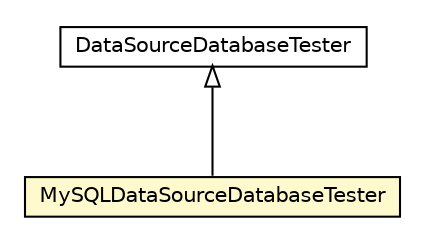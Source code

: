 #!/usr/local/bin/dot
#
# Class diagram 
# Generated by UMLGraph version R5_6_6-8-g8d7759 (http://www.umlgraph.org/)
#

digraph G {
	edge [fontname="Helvetica",fontsize=10,labelfontname="Helvetica",labelfontsize=10];
	node [fontname="Helvetica",fontsize=10,shape=plaintext];
	nodesep=0.25;
	ranksep=0.5;
	// org.dayatang.dbunit.MySQLDataSourceDatabaseTester
	c65514 [label=<<table title="org.dayatang.dbunit.MySQLDataSourceDatabaseTester" border="0" cellborder="1" cellspacing="0" cellpadding="2" port="p" bgcolor="lemonChiffon" href="./MySQLDataSourceDatabaseTester.html">
		<tr><td><table border="0" cellspacing="0" cellpadding="1">
<tr><td align="center" balign="center"> MySQLDataSourceDatabaseTester </td></tr>
		</table></td></tr>
		</table>>, URL="./MySQLDataSourceDatabaseTester.html", fontname="Helvetica", fontcolor="black", fontsize=10.0];
	//org.dayatang.dbunit.MySQLDataSourceDatabaseTester extends org.dbunit.DataSourceDatabaseTester
	c65658:p -> c65514:p [dir=back,arrowtail=empty];
	// org.dbunit.DataSourceDatabaseTester
	c65658 [label=<<table title="org.dbunit.DataSourceDatabaseTester" border="0" cellborder="1" cellspacing="0" cellpadding="2" port="p">
		<tr><td><table border="0" cellspacing="0" cellpadding="1">
<tr><td align="center" balign="center"> DataSourceDatabaseTester </td></tr>
		</table></td></tr>
		</table>>, URL="null", fontname="Helvetica", fontcolor="black", fontsize=10.0];
}

